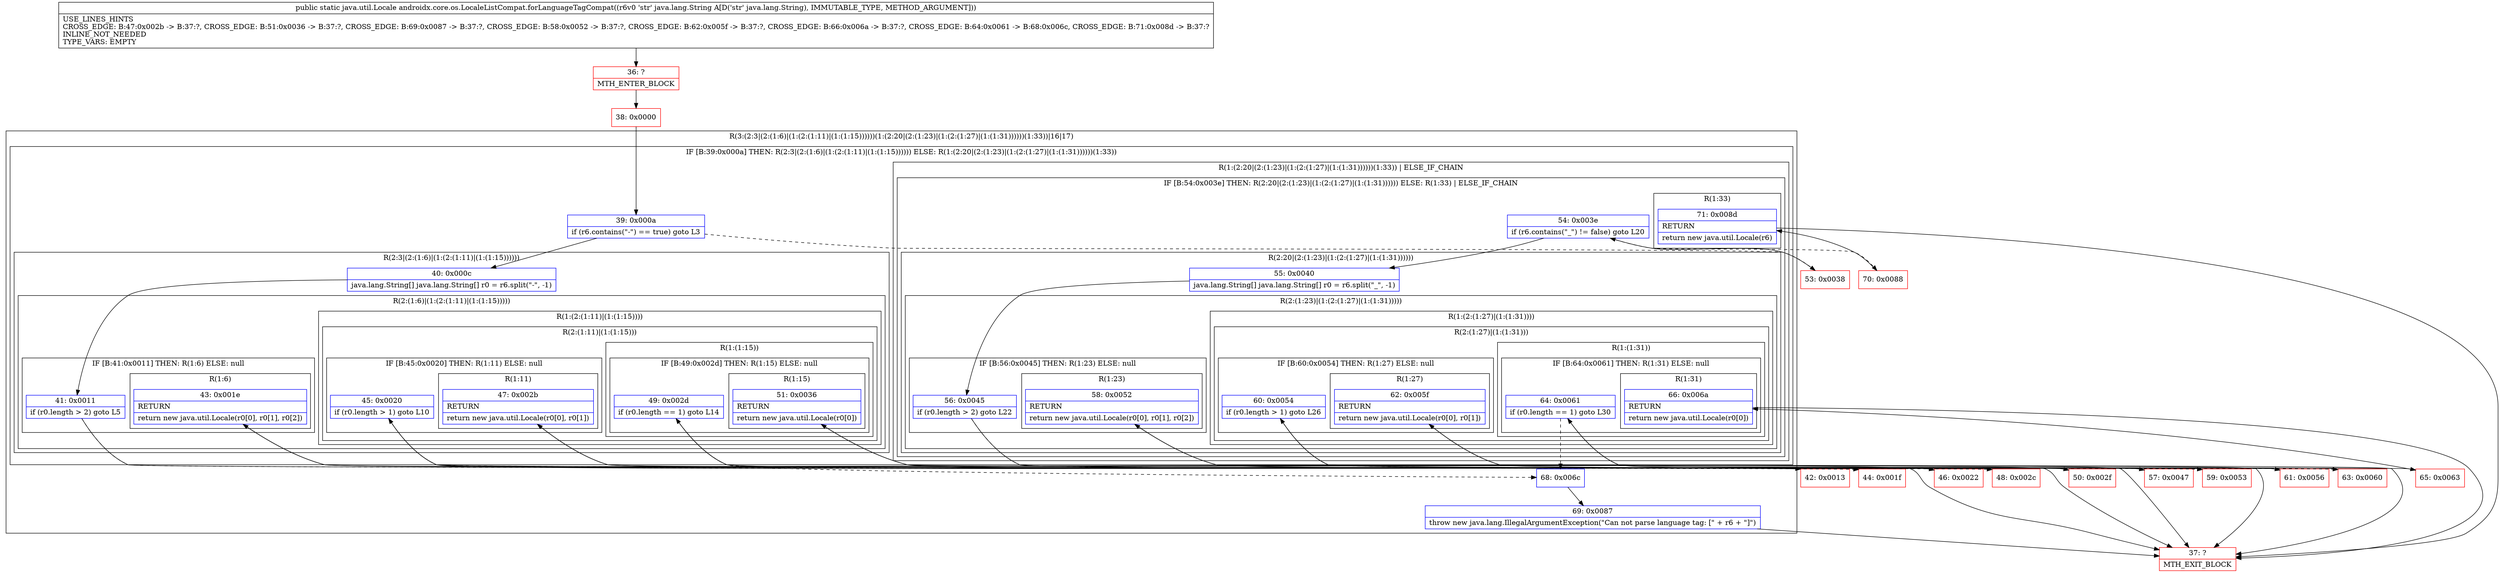 digraph "CFG forandroidx.core.os.LocaleListCompat.forLanguageTagCompat(Ljava\/lang\/String;)Ljava\/util\/Locale;" {
subgraph cluster_Region_1775022020 {
label = "R(3:(2:3|(2:(1:6)|(1:(2:(1:11)|(1:(1:15))))))(1:(2:20|(2:(1:23)|(1:(2:(1:27)|(1:(1:31))))))(1:33))|16|17)";
node [shape=record,color=blue];
subgraph cluster_IfRegion_1679922202 {
label = "IF [B:39:0x000a] THEN: R(2:3|(2:(1:6)|(1:(2:(1:11)|(1:(1:15)))))) ELSE: R(1:(2:20|(2:(1:23)|(1:(2:(1:27)|(1:(1:31))))))(1:33))";
node [shape=record,color=blue];
Node_39 [shape=record,label="{39\:\ 0x000a|if (r6.contains(\"\-\") == true) goto L3\l}"];
subgraph cluster_Region_334649162 {
label = "R(2:3|(2:(1:6)|(1:(2:(1:11)|(1:(1:15))))))";
node [shape=record,color=blue];
Node_40 [shape=record,label="{40\:\ 0x000c|java.lang.String[] java.lang.String[] r0 = r6.split(\"\-\", \-1)\l}"];
subgraph cluster_Region_702484769 {
label = "R(2:(1:6)|(1:(2:(1:11)|(1:(1:15)))))";
node [shape=record,color=blue];
subgraph cluster_IfRegion_1934459789 {
label = "IF [B:41:0x0011] THEN: R(1:6) ELSE: null";
node [shape=record,color=blue];
Node_41 [shape=record,label="{41\:\ 0x0011|if (r0.length \> 2) goto L5\l}"];
subgraph cluster_Region_495974788 {
label = "R(1:6)";
node [shape=record,color=blue];
Node_43 [shape=record,label="{43\:\ 0x001e|RETURN\l|return new java.util.Locale(r0[0], r0[1], r0[2])\l}"];
}
}
subgraph cluster_Region_1152680457 {
label = "R(1:(2:(1:11)|(1:(1:15))))";
node [shape=record,color=blue];
subgraph cluster_Region_1217046484 {
label = "R(2:(1:11)|(1:(1:15)))";
node [shape=record,color=blue];
subgraph cluster_IfRegion_1720120241 {
label = "IF [B:45:0x0020] THEN: R(1:11) ELSE: null";
node [shape=record,color=blue];
Node_45 [shape=record,label="{45\:\ 0x0020|if (r0.length \> 1) goto L10\l}"];
subgraph cluster_Region_1733271596 {
label = "R(1:11)";
node [shape=record,color=blue];
Node_47 [shape=record,label="{47\:\ 0x002b|RETURN\l|return new java.util.Locale(r0[0], r0[1])\l}"];
}
}
subgraph cluster_Region_543386523 {
label = "R(1:(1:15))";
node [shape=record,color=blue];
subgraph cluster_IfRegion_2013337251 {
label = "IF [B:49:0x002d] THEN: R(1:15) ELSE: null";
node [shape=record,color=blue];
Node_49 [shape=record,label="{49\:\ 0x002d|if (r0.length == 1) goto L14\l}"];
subgraph cluster_Region_438338558 {
label = "R(1:15)";
node [shape=record,color=blue];
Node_51 [shape=record,label="{51\:\ 0x0036|RETURN\l|return new java.util.Locale(r0[0])\l}"];
}
}
}
}
}
}
}
subgraph cluster_Region_1910775983 {
label = "R(1:(2:20|(2:(1:23)|(1:(2:(1:27)|(1:(1:31))))))(1:33)) | ELSE_IF_CHAIN\l";
node [shape=record,color=blue];
subgraph cluster_IfRegion_287330384 {
label = "IF [B:54:0x003e] THEN: R(2:20|(2:(1:23)|(1:(2:(1:27)|(1:(1:31)))))) ELSE: R(1:33) | ELSE_IF_CHAIN\l";
node [shape=record,color=blue];
Node_54 [shape=record,label="{54\:\ 0x003e|if (r6.contains(\"_\") != false) goto L20\l}"];
subgraph cluster_Region_218974686 {
label = "R(2:20|(2:(1:23)|(1:(2:(1:27)|(1:(1:31))))))";
node [shape=record,color=blue];
Node_55 [shape=record,label="{55\:\ 0x0040|java.lang.String[] java.lang.String[] r0 = r6.split(\"_\", \-1)\l}"];
subgraph cluster_Region_210366887 {
label = "R(2:(1:23)|(1:(2:(1:27)|(1:(1:31)))))";
node [shape=record,color=blue];
subgraph cluster_IfRegion_270026300 {
label = "IF [B:56:0x0045] THEN: R(1:23) ELSE: null";
node [shape=record,color=blue];
Node_56 [shape=record,label="{56\:\ 0x0045|if (r0.length \> 2) goto L22\l}"];
subgraph cluster_Region_1027934720 {
label = "R(1:23)";
node [shape=record,color=blue];
Node_58 [shape=record,label="{58\:\ 0x0052|RETURN\l|return new java.util.Locale(r0[0], r0[1], r0[2])\l}"];
}
}
subgraph cluster_Region_932015134 {
label = "R(1:(2:(1:27)|(1:(1:31))))";
node [shape=record,color=blue];
subgraph cluster_Region_1740423960 {
label = "R(2:(1:27)|(1:(1:31)))";
node [shape=record,color=blue];
subgraph cluster_IfRegion_322335153 {
label = "IF [B:60:0x0054] THEN: R(1:27) ELSE: null";
node [shape=record,color=blue];
Node_60 [shape=record,label="{60\:\ 0x0054|if (r0.length \> 1) goto L26\l}"];
subgraph cluster_Region_1955760560 {
label = "R(1:27)";
node [shape=record,color=blue];
Node_62 [shape=record,label="{62\:\ 0x005f|RETURN\l|return new java.util.Locale(r0[0], r0[1])\l}"];
}
}
subgraph cluster_Region_1955446127 {
label = "R(1:(1:31))";
node [shape=record,color=blue];
subgraph cluster_IfRegion_644421816 {
label = "IF [B:64:0x0061] THEN: R(1:31) ELSE: null";
node [shape=record,color=blue];
Node_64 [shape=record,label="{64\:\ 0x0061|if (r0.length == 1) goto L30\l}"];
subgraph cluster_Region_870908799 {
label = "R(1:31)";
node [shape=record,color=blue];
Node_66 [shape=record,label="{66\:\ 0x006a|RETURN\l|return new java.util.Locale(r0[0])\l}"];
}
}
}
}
}
}
}
subgraph cluster_Region_927624848 {
label = "R(1:33)";
node [shape=record,color=blue];
Node_71 [shape=record,label="{71\:\ 0x008d|RETURN\l|return new java.util.Locale(r6)\l}"];
}
}
}
}
Node_68 [shape=record,label="{68\:\ 0x006c}"];
Node_69 [shape=record,label="{69\:\ 0x0087|throw new java.lang.IllegalArgumentException(\"Can not parse language tag: [\" + r6 + \"]\")\l}"];
}
Node_36 [shape=record,color=red,label="{36\:\ ?|MTH_ENTER_BLOCK\l}"];
Node_38 [shape=record,color=red,label="{38\:\ 0x0000}"];
Node_42 [shape=record,color=red,label="{42\:\ 0x0013}"];
Node_37 [shape=record,color=red,label="{37\:\ ?|MTH_EXIT_BLOCK\l}"];
Node_44 [shape=record,color=red,label="{44\:\ 0x001f}"];
Node_46 [shape=record,color=red,label="{46\:\ 0x0022}"];
Node_48 [shape=record,color=red,label="{48\:\ 0x002c}"];
Node_50 [shape=record,color=red,label="{50\:\ 0x002f}"];
Node_53 [shape=record,color=red,label="{53\:\ 0x0038}"];
Node_57 [shape=record,color=red,label="{57\:\ 0x0047}"];
Node_59 [shape=record,color=red,label="{59\:\ 0x0053}"];
Node_61 [shape=record,color=red,label="{61\:\ 0x0056}"];
Node_63 [shape=record,color=red,label="{63\:\ 0x0060}"];
Node_65 [shape=record,color=red,label="{65\:\ 0x0063}"];
Node_70 [shape=record,color=red,label="{70\:\ 0x0088}"];
MethodNode[shape=record,label="{public static java.util.Locale androidx.core.os.LocaleListCompat.forLanguageTagCompat((r6v0 'str' java.lang.String A[D('str' java.lang.String), IMMUTABLE_TYPE, METHOD_ARGUMENT]))  | USE_LINES_HINTS\lCROSS_EDGE: B:47:0x002b \-\> B:37:?, CROSS_EDGE: B:51:0x0036 \-\> B:37:?, CROSS_EDGE: B:69:0x0087 \-\> B:37:?, CROSS_EDGE: B:58:0x0052 \-\> B:37:?, CROSS_EDGE: B:62:0x005f \-\> B:37:?, CROSS_EDGE: B:66:0x006a \-\> B:37:?, CROSS_EDGE: B:64:0x0061 \-\> B:68:0x006c, CROSS_EDGE: B:71:0x008d \-\> B:37:?\lINLINE_NOT_NEEDED\lTYPE_VARS: EMPTY\l}"];
MethodNode -> Node_36;Node_39 -> Node_40;
Node_39 -> Node_53[style=dashed];
Node_40 -> Node_41;
Node_41 -> Node_42;
Node_41 -> Node_44[style=dashed];
Node_43 -> Node_37;
Node_45 -> Node_46;
Node_45 -> Node_48[style=dashed];
Node_47 -> Node_37;
Node_49 -> Node_50;
Node_49 -> Node_68[style=dashed];
Node_51 -> Node_37;
Node_54 -> Node_55;
Node_54 -> Node_70[style=dashed];
Node_55 -> Node_56;
Node_56 -> Node_57;
Node_56 -> Node_59[style=dashed];
Node_58 -> Node_37;
Node_60 -> Node_61;
Node_60 -> Node_63[style=dashed];
Node_62 -> Node_37;
Node_64 -> Node_65;
Node_64 -> Node_68[style=dashed];
Node_66 -> Node_37;
Node_71 -> Node_37;
Node_68 -> Node_69;
Node_69 -> Node_37;
Node_36 -> Node_38;
Node_38 -> Node_39;
Node_42 -> Node_43;
Node_44 -> Node_45;
Node_46 -> Node_47;
Node_48 -> Node_49;
Node_50 -> Node_51;
Node_53 -> Node_54;
Node_57 -> Node_58;
Node_59 -> Node_60;
Node_61 -> Node_62;
Node_63 -> Node_64;
Node_65 -> Node_66;
Node_70 -> Node_71;
}

